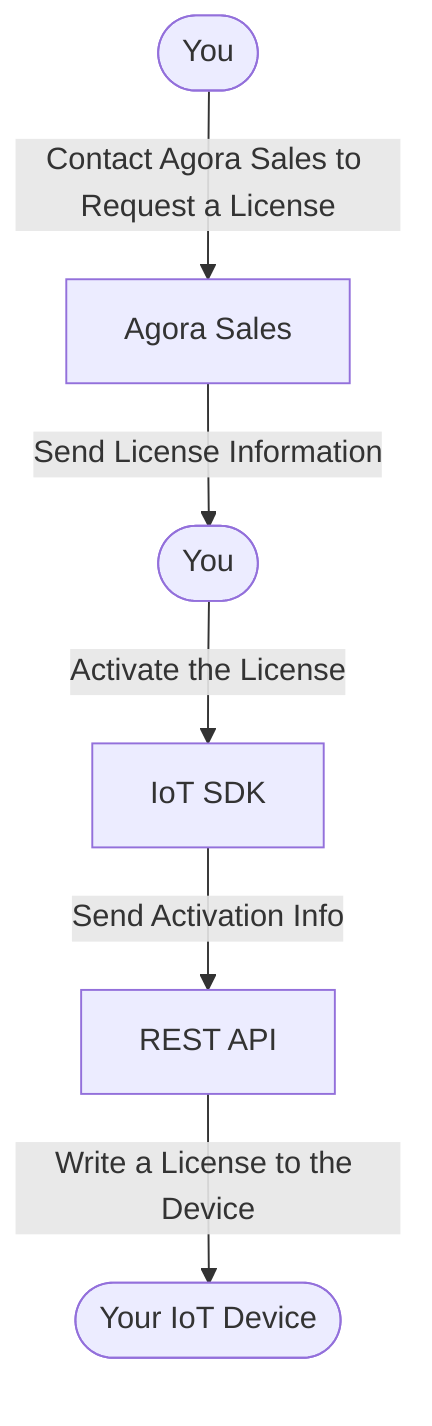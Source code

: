 flowchart TD
    A([You]) -->|Contact Agora Sales to Request a License| B[Agora Sales]
    B -->|Send License Information| C([You])
    C -->|Activate the License| D[IoT SDK]
    D -->|Send Activation Info| E[REST API]
    E -->|Write a License to the Device| F([Your IoT Device])